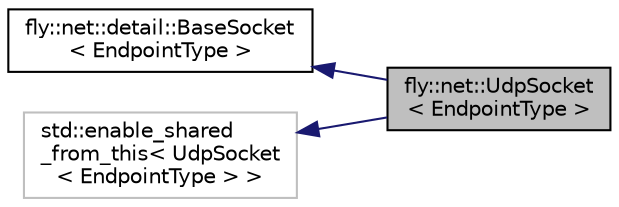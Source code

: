 digraph "fly::net::UdpSocket&lt; EndpointType &gt;"
{
 // LATEX_PDF_SIZE
  edge [fontname="Helvetica",fontsize="10",labelfontname="Helvetica",labelfontsize="10"];
  node [fontname="Helvetica",fontsize="10",shape=record];
  rankdir="LR";
  Node1 [label="fly::net::UdpSocket\l\< EndpointType \>",height=0.2,width=0.4,color="black", fillcolor="grey75", style="filled", fontcolor="black",tooltip=" "];
  Node2 -> Node1 [dir="back",color="midnightblue",fontsize="10",style="solid",fontname="Helvetica"];
  Node2 [label="fly::net::detail::BaseSocket\l\< EndpointType \>",height=0.2,width=0.4,color="black", fillcolor="white", style="filled",URL="$classfly_1_1net_1_1detail_1_1_base_socket.html",tooltip=" "];
  Node3 -> Node1 [dir="back",color="midnightblue",fontsize="10",style="solid",fontname="Helvetica"];
  Node3 [label="std::enable_shared\l_from_this\< UdpSocket\l\< EndpointType \> \>",height=0.2,width=0.4,color="grey75", fillcolor="white", style="filled",tooltip=" "];
}
